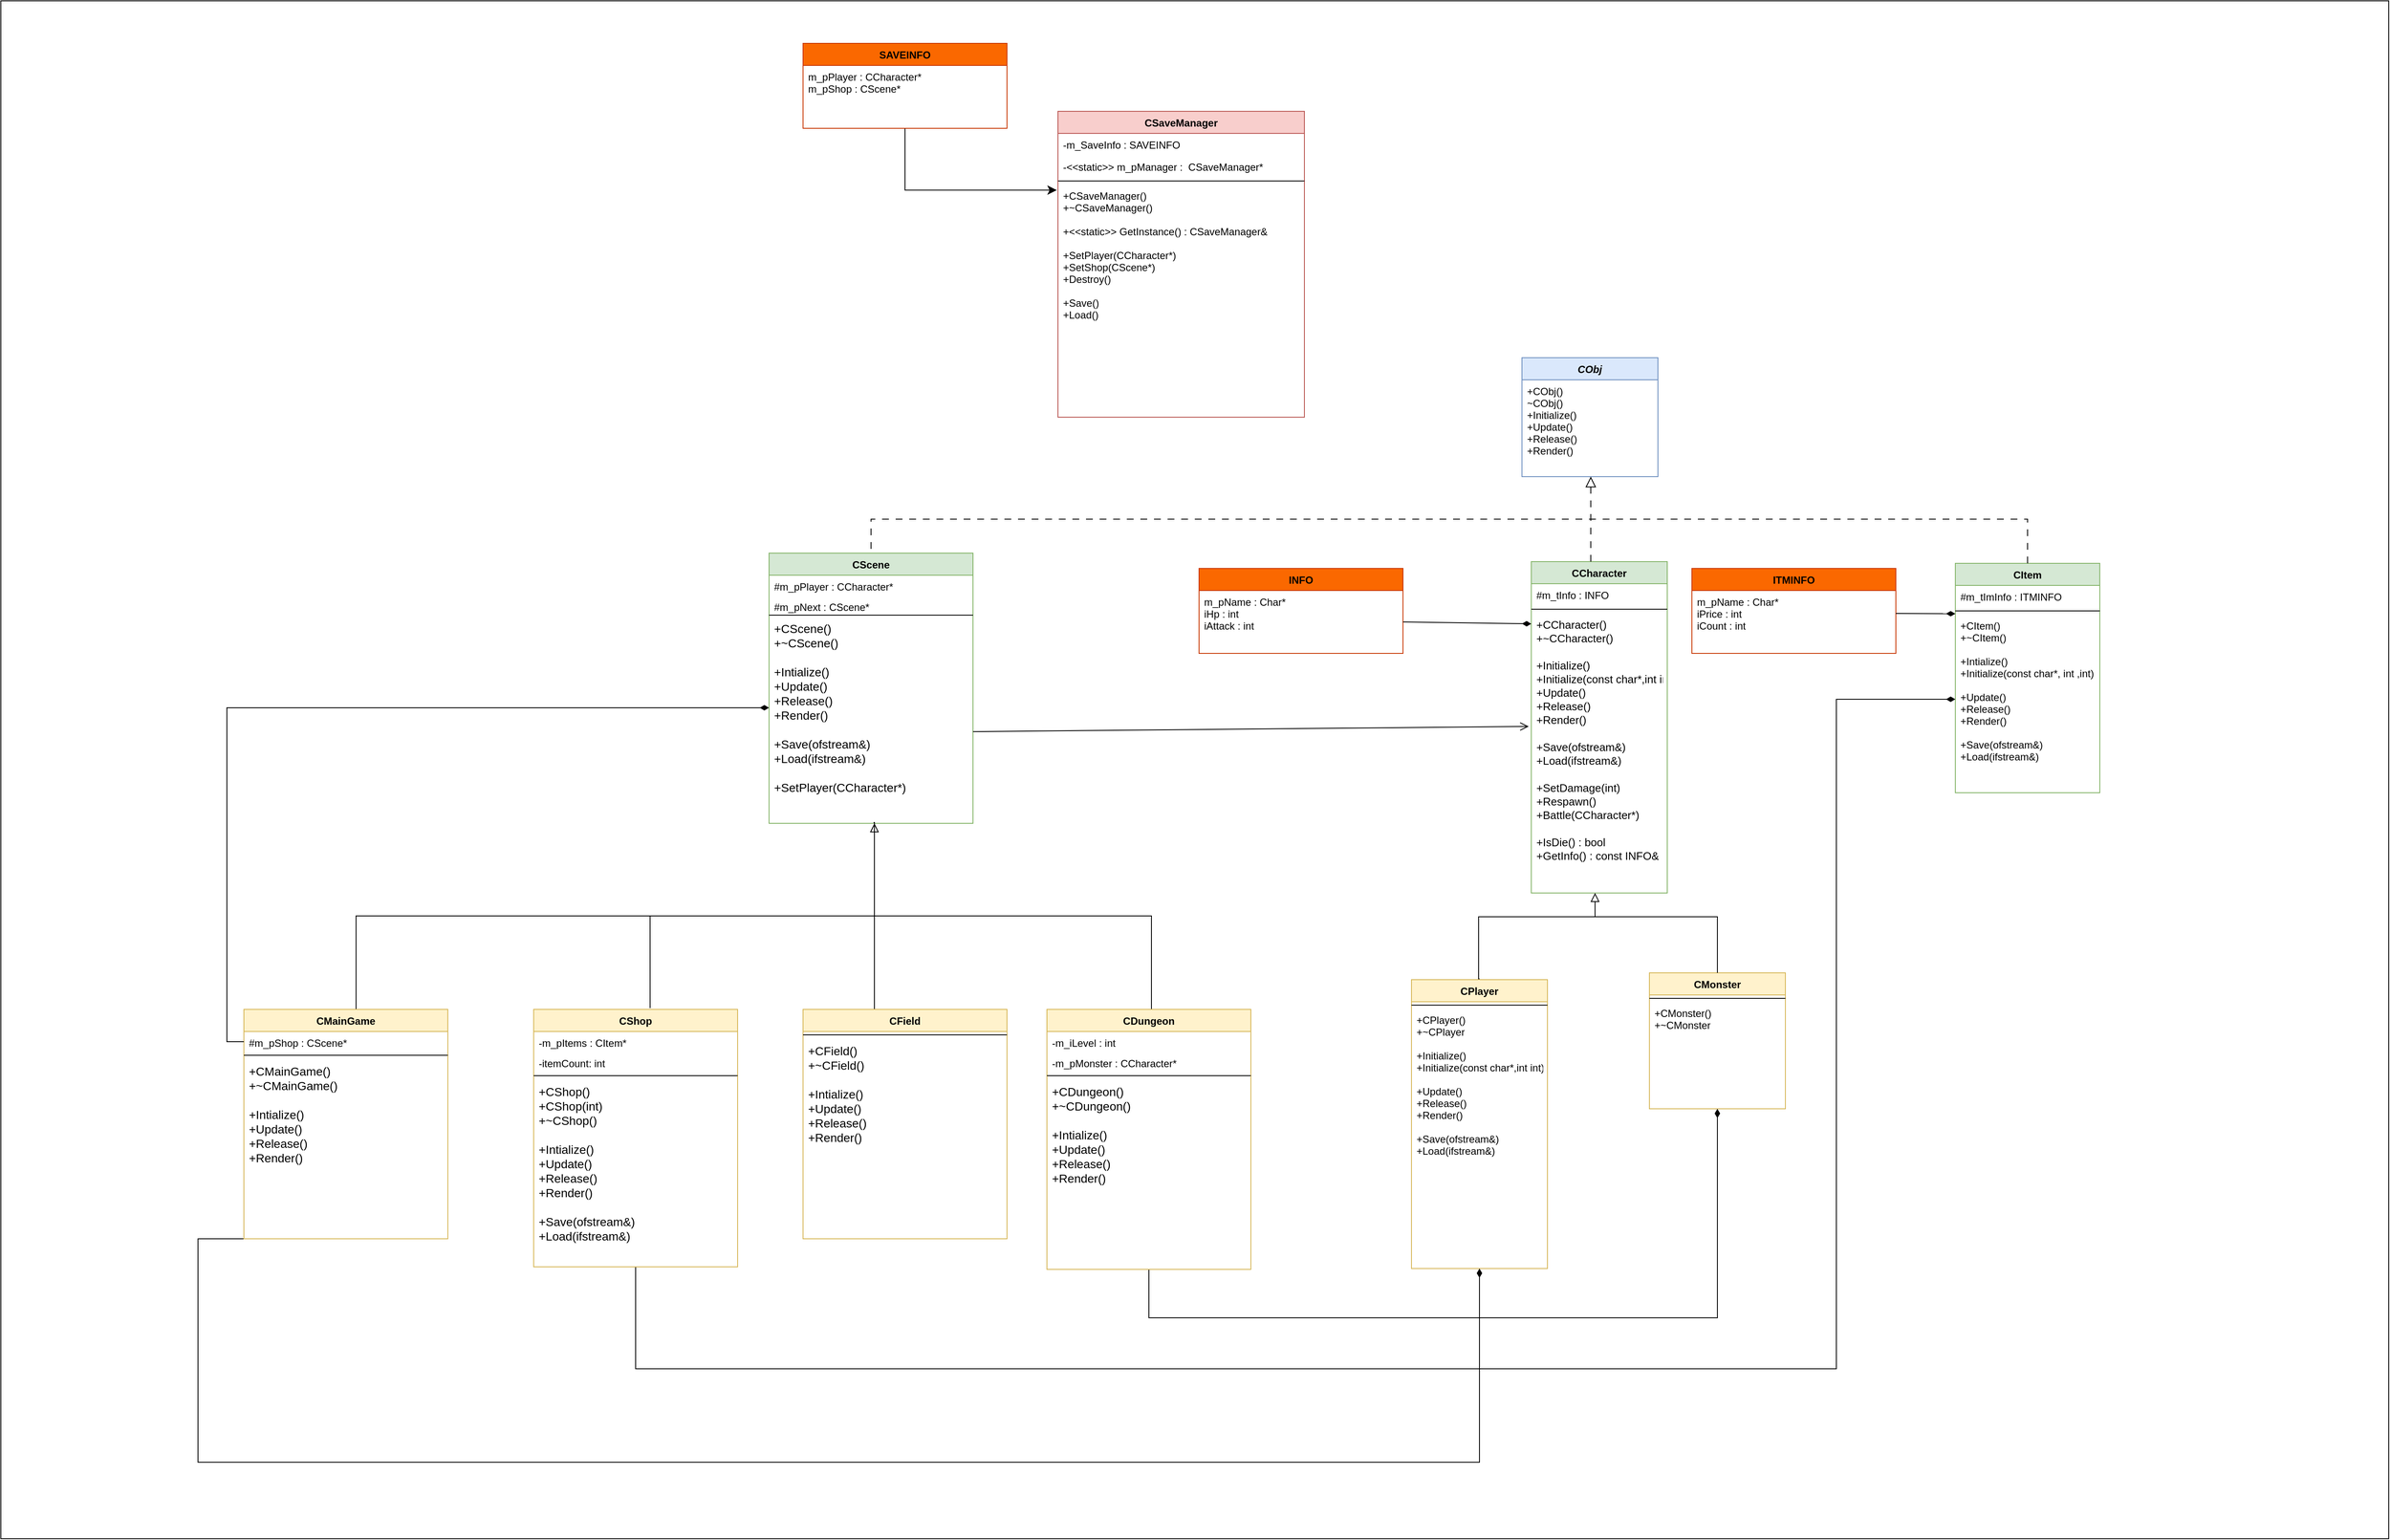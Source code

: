 <mxfile version="26.2.14">
  <diagram id="C5RBs43oDa-KdzZeNtuy" name="Page-1">
    <mxGraphModel dx="5199" dy="3069" grid="1" gridSize="10" guides="1" tooltips="1" connect="1" arrows="1" fold="1" page="1" pageScale="1" pageWidth="827" pageHeight="1169" math="0" shadow="0">
      <root>
        <mxCell id="WIyWlLk6GJQsqaUBKTNV-0" />
        <mxCell id="WIyWlLk6GJQsqaUBKTNV-1" parent="WIyWlLk6GJQsqaUBKTNV-0" />
        <mxCell id="czqmlkp9exCNJw91NQoa-0" value="" style="rounded=0;whiteSpace=wrap;html=1;" vertex="1" parent="WIyWlLk6GJQsqaUBKTNV-1">
          <mxGeometry x="-1550" y="-300" width="2810" height="1810" as="geometry" />
        </mxCell>
        <mxCell id="zkfFHV4jXpPFQw0GAbJ--0" value="CObj" style="swimlane;fontStyle=3;align=center;verticalAlign=top;childLayout=stackLayout;horizontal=1;startSize=26;horizontalStack=0;resizeParent=1;resizeLast=0;collapsible=1;marginBottom=0;rounded=0;shadow=0;strokeWidth=1;fillColor=#dae8fc;strokeColor=#6c8ebf;" parent="WIyWlLk6GJQsqaUBKTNV-1" vertex="1">
          <mxGeometry x="240" y="120" width="160" height="140" as="geometry">
            <mxRectangle x="230" y="140" width="160" height="26" as="alternateBounds" />
          </mxGeometry>
        </mxCell>
        <mxCell id="zkfFHV4jXpPFQw0GAbJ--5" value="+CObj()&#xa;~CObj()&#xa;+Initialize()&#xa;+Update()&#xa;+Release()&#xa;+Render()" style="text;align=left;verticalAlign=top;spacingLeft=4;spacingRight=4;overflow=hidden;rotatable=0;points=[[0,0.5],[1,0.5]];portConstraint=eastwest;" parent="zkfFHV4jXpPFQw0GAbJ--0" vertex="1">
          <mxGeometry y="26" width="160" height="114" as="geometry" />
        </mxCell>
        <mxCell id="zkfFHV4jXpPFQw0GAbJ--6" value="CCharacter" style="swimlane;fontStyle=1;align=center;verticalAlign=top;childLayout=stackLayout;horizontal=1;startSize=26;horizontalStack=0;resizeParent=1;resizeLast=0;collapsible=1;marginBottom=0;rounded=0;shadow=0;strokeWidth=1;fillColor=#d5e8d4;strokeColor=#82b366;" parent="WIyWlLk6GJQsqaUBKTNV-1" vertex="1">
          <mxGeometry x="251" y="360" width="160" height="390" as="geometry">
            <mxRectangle x="130" y="380" width="160" height="26" as="alternateBounds" />
          </mxGeometry>
        </mxCell>
        <mxCell id="zkfFHV4jXpPFQw0GAbJ--7" value="#m_tInfo : INFO" style="text;align=left;verticalAlign=top;spacingLeft=4;spacingRight=4;overflow=hidden;rotatable=0;points=[[0,0.5],[1,0.5]];portConstraint=eastwest;" parent="zkfFHV4jXpPFQw0GAbJ--6" vertex="1">
          <mxGeometry y="26" width="160" height="26" as="geometry" />
        </mxCell>
        <mxCell id="zkfFHV4jXpPFQw0GAbJ--9" value="" style="line;html=1;strokeWidth=1;align=left;verticalAlign=middle;spacingTop=-1;spacingLeft=3;spacingRight=3;rotatable=0;labelPosition=right;points=[];portConstraint=eastwest;" parent="zkfFHV4jXpPFQw0GAbJ--6" vertex="1">
          <mxGeometry y="52" width="160" height="8" as="geometry" />
        </mxCell>
        <mxCell id="XqcfbsRl2Fu64peZ9kOK-14" value="+CCharacter()&#xa;+~CCharacter()&#xa;&#xa;+Initialize()&#xa;+Initialize(const char*,int int)&#xa;+Update()&#xa;+Release()&#xa;+Render()&#xa;&#xa;+Save(ofstream&amp;)&#xa;+Load(ifstream&amp;)&#xa;&#xa;+SetDamage(int)&#xa;+Respawn()&#xa;+Battle(CCharacter*)&#xa;&#xa;+IsDie() : bool&#xa;+GetInfo() : const INFO&amp;&#xa;&#xa;&#xa;&#xa;" style="text;align=left;verticalAlign=top;spacingLeft=4;spacingRight=4;overflow=hidden;rotatable=0;points=[[0,0.5],[1,0.5]];portConstraint=eastwest;fontSize=13;" parent="zkfFHV4jXpPFQw0GAbJ--6" vertex="1">
          <mxGeometry y="60" width="160" height="330" as="geometry" />
        </mxCell>
        <mxCell id="zkfFHV4jXpPFQw0GAbJ--12" value="" style="endArrow=block;endSize=10;endFill=0;shadow=0;strokeWidth=1;rounded=0;curved=0;edgeStyle=elbowEdgeStyle;elbow=vertical;dashed=1;dashPattern=8 8;" parent="WIyWlLk6GJQsqaUBKTNV-1" edge="1">
          <mxGeometry width="160" relative="1" as="geometry">
            <mxPoint x="321" y="360" as="sourcePoint" />
            <mxPoint x="321" y="260" as="targetPoint" />
            <Array as="points">
              <mxPoint x="321" y="290" />
            </Array>
          </mxGeometry>
        </mxCell>
        <mxCell id="zkfFHV4jXpPFQw0GAbJ--13" value="CItem" style="swimlane;fontStyle=1;align=center;verticalAlign=top;childLayout=stackLayout;horizontal=1;startSize=26;horizontalStack=0;resizeParent=1;resizeLast=0;collapsible=1;marginBottom=0;rounded=0;shadow=0;strokeWidth=1;fillColor=#d5e8d4;strokeColor=#82b366;" parent="WIyWlLk6GJQsqaUBKTNV-1" vertex="1">
          <mxGeometry x="750" y="362" width="170" height="270" as="geometry">
            <mxRectangle x="340" y="380" width="170" height="26" as="alternateBounds" />
          </mxGeometry>
        </mxCell>
        <mxCell id="zkfFHV4jXpPFQw0GAbJ--14" value="#m_tImInfo : ITMINFO" style="text;align=left;verticalAlign=top;spacingLeft=4;spacingRight=4;overflow=hidden;rotatable=0;points=[[0,0.5],[1,0.5]];portConstraint=eastwest;" parent="zkfFHV4jXpPFQw0GAbJ--13" vertex="1">
          <mxGeometry y="26" width="170" height="26" as="geometry" />
        </mxCell>
        <mxCell id="zkfFHV4jXpPFQw0GAbJ--15" value="" style="line;html=1;strokeWidth=1;align=left;verticalAlign=middle;spacingTop=-1;spacingLeft=3;spacingRight=3;rotatable=0;labelPosition=right;points=[];portConstraint=eastwest;" parent="zkfFHV4jXpPFQw0GAbJ--13" vertex="1">
          <mxGeometry y="52" width="170" height="8" as="geometry" />
        </mxCell>
        <mxCell id="XqcfbsRl2Fu64peZ9kOK-16" value="+CItem()&#xa;+~CItem()&#xa;&#xa;+Intialize()&#xa;+Initialize(const char*, int ,int)&#xa;&#xa;+Update()&#xa;+Release()&#xa;+Render()&#xa;&#xa;+Save(ofstream&amp;)&#xa;+Load(ifstream&amp;)&#xa;&#xa;" style="text;align=left;verticalAlign=top;spacingLeft=4;spacingRight=4;overflow=hidden;rotatable=0;points=[[0,0.5],[1,0.5]];portConstraint=eastwest;" parent="zkfFHV4jXpPFQw0GAbJ--13" vertex="1">
          <mxGeometry y="60" width="170" height="200" as="geometry" />
        </mxCell>
        <mxCell id="zkfFHV4jXpPFQw0GAbJ--16" value="" style="endArrow=none;endSize=10;endFill=0;shadow=0;strokeWidth=1;rounded=0;curved=0;edgeStyle=elbowEdgeStyle;elbow=vertical;entryX=0.5;entryY=0;entryDx=0;entryDy=0;startFill=0;dashed=1;dashPattern=8 8;" parent="WIyWlLk6GJQsqaUBKTNV-1" source="zkfFHV4jXpPFQw0GAbJ--13" target="XqcfbsRl2Fu64peZ9kOK-1" edge="1">
          <mxGeometry width="160" relative="1" as="geometry">
            <mxPoint x="210" y="373" as="sourcePoint" />
            <mxPoint x="50" y="250" as="targetPoint" />
            <Array as="points">
              <mxPoint x="50" y="310" />
              <mxPoint x="300" y="310" />
            </Array>
          </mxGeometry>
        </mxCell>
        <mxCell id="XqcfbsRl2Fu64peZ9kOK-1" value="CScene" style="swimlane;fontStyle=1;align=center;verticalAlign=top;childLayout=stackLayout;horizontal=1;startSize=26;horizontalStack=0;resizeParent=1;resizeLast=0;collapsible=1;marginBottom=0;rounded=0;shadow=0;strokeWidth=1;fillColor=#d5e8d4;strokeColor=#82b366;" parent="WIyWlLk6GJQsqaUBKTNV-1" vertex="1">
          <mxGeometry x="-646" y="350" width="240" height="318" as="geometry">
            <mxRectangle x="340" y="380" width="170" height="26" as="alternateBounds" />
          </mxGeometry>
        </mxCell>
        <mxCell id="XqcfbsRl2Fu64peZ9kOK-2" value="#m_pPlayer : CCharacter*" style="text;align=left;verticalAlign=top;spacingLeft=4;spacingRight=4;overflow=hidden;rotatable=0;points=[[0,0.5],[1,0.5]];portConstraint=eastwest;" parent="XqcfbsRl2Fu64peZ9kOK-1" vertex="1">
          <mxGeometry y="26" width="240" height="24" as="geometry" />
        </mxCell>
        <mxCell id="XqcfbsRl2Fu64peZ9kOK-65" value="#m_pNext : CScene*&#xa;" style="text;align=left;verticalAlign=top;spacingLeft=4;spacingRight=4;overflow=hidden;rotatable=0;points=[[0,0.5],[1,0.5]];portConstraint=eastwest;" parent="XqcfbsRl2Fu64peZ9kOK-1" vertex="1">
          <mxGeometry y="50" width="240" height="24" as="geometry" />
        </mxCell>
        <mxCell id="XqcfbsRl2Fu64peZ9kOK-66" value="" style="endArrow=none;html=1;rounded=0;fontSize=12;startSize=8;endSize=8;curved=1;" parent="XqcfbsRl2Fu64peZ9kOK-1" edge="1">
          <mxGeometry width="50" height="50" relative="1" as="geometry">
            <mxPoint y="73" as="sourcePoint" />
            <mxPoint x="240" y="73" as="targetPoint" />
          </mxGeometry>
        </mxCell>
        <mxCell id="XqcfbsRl2Fu64peZ9kOK-17" value="+CScene()&#xa;+~CScene()&#xa;&#xa;+Intialize()&#xa;+Update()&#xa;+Release()&#xa;+Render()&#xa;&#xa;+Save(ofstream&amp;)&#xa;+Load(ifstream&amp;)&#xa;&#xa;+SetPlayer(CCharacter*)&#xa;&#xa;" style="text;align=left;verticalAlign=top;spacingLeft=4;spacingRight=4;overflow=hidden;rotatable=0;points=[[0,0.5],[1,0.5]];portConstraint=eastwest;fontSize=14;" parent="XqcfbsRl2Fu64peZ9kOK-1" vertex="1">
          <mxGeometry y="74" width="240" height="216" as="geometry" />
        </mxCell>
        <mxCell id="XqcfbsRl2Fu64peZ9kOK-27" style="edgeStyle=none;curved=1;rounded=0;orthogonalLoop=1;jettySize=auto;html=1;exitX=1;exitY=0.63;exitDx=0;exitDy=0;entryX=-0.019;entryY=0.406;entryDx=0;entryDy=0;fontSize=12;startSize=8;endSize=8;endArrow=open;endFill=0;exitPerimeter=0;entryPerimeter=0;" parent="WIyWlLk6GJQsqaUBKTNV-1" source="XqcfbsRl2Fu64peZ9kOK-17" target="XqcfbsRl2Fu64peZ9kOK-14" edge="1">
          <mxGeometry relative="1" as="geometry">
            <mxPoint x="-110.96" y="554.72" as="sourcePoint" />
            <mxPoint x="250.04" y="545.04" as="targetPoint" />
          </mxGeometry>
        </mxCell>
        <mxCell id="XqcfbsRl2Fu64peZ9kOK-32" value="INFO" style="swimlane;fontStyle=1;align=center;verticalAlign=top;childLayout=stackLayout;horizontal=1;startSize=26;horizontalStack=0;resizeParent=1;resizeLast=0;collapsible=1;marginBottom=0;rounded=0;shadow=0;strokeWidth=1;fillColor=#fa6800;strokeColor=#C73500;fontColor=#000000;" parent="WIyWlLk6GJQsqaUBKTNV-1" vertex="1">
          <mxGeometry x="-140" y="368" width="240" height="100" as="geometry">
            <mxRectangle x="340" y="380" width="170" height="26" as="alternateBounds" />
          </mxGeometry>
        </mxCell>
        <mxCell id="XqcfbsRl2Fu64peZ9kOK-33" value="m_pName : Char*&#xa;iHp : int&#xa;iAttack : int" style="text;align=left;verticalAlign=top;spacingLeft=4;spacingRight=4;overflow=hidden;rotatable=0;points=[[0,0.5],[1,0.5]];portConstraint=eastwest;" parent="XqcfbsRl2Fu64peZ9kOK-32" vertex="1">
          <mxGeometry y="26" width="240" height="74" as="geometry" />
        </mxCell>
        <mxCell id="XqcfbsRl2Fu64peZ9kOK-36" value="ITMINFO" style="swimlane;fontStyle=1;align=center;verticalAlign=top;childLayout=stackLayout;horizontal=1;startSize=26;horizontalStack=0;resizeParent=1;resizeLast=0;collapsible=1;marginBottom=0;rounded=0;shadow=0;strokeWidth=1;fillColor=#fa6800;strokeColor=#C73500;fontColor=#000000;" parent="WIyWlLk6GJQsqaUBKTNV-1" vertex="1">
          <mxGeometry x="440" y="368" width="240" height="100" as="geometry">
            <mxRectangle x="340" y="380" width="170" height="26" as="alternateBounds" />
          </mxGeometry>
        </mxCell>
        <mxCell id="XqcfbsRl2Fu64peZ9kOK-37" value="m_pName : Char*&#xa;iPrice : int&#xa;iCount : int" style="text;align=left;verticalAlign=top;spacingLeft=4;spacingRight=4;overflow=hidden;rotatable=0;points=[[0,0.5],[1,0.5]];portConstraint=eastwest;" parent="XqcfbsRl2Fu64peZ9kOK-36" vertex="1">
          <mxGeometry y="26" width="240" height="54" as="geometry" />
        </mxCell>
        <mxCell id="XqcfbsRl2Fu64peZ9kOK-44" style="edgeStyle=none;curved=1;rounded=0;orthogonalLoop=1;jettySize=auto;html=1;exitX=1;exitY=0.5;exitDx=0;exitDy=0;entryX=0;entryY=0.917;entryDx=0;entryDy=0;entryPerimeter=0;fontSize=12;startSize=8;endSize=8;endArrow=diamondThin;endFill=1;" parent="WIyWlLk6GJQsqaUBKTNV-1" source="XqcfbsRl2Fu64peZ9kOK-37" target="zkfFHV4jXpPFQw0GAbJ--15" edge="1">
          <mxGeometry relative="1" as="geometry" />
        </mxCell>
        <mxCell id="XqcfbsRl2Fu64peZ9kOK-45" style="edgeStyle=none;curved=1;rounded=0;orthogonalLoop=1;jettySize=auto;html=1;exitX=1;exitY=0.5;exitDx=0;exitDy=0;entryX=0;entryY=0.04;entryDx=0;entryDy=0;entryPerimeter=0;fontSize=12;startSize=8;endSize=8;endArrow=diamondThin;endFill=1;" parent="WIyWlLk6GJQsqaUBKTNV-1" source="XqcfbsRl2Fu64peZ9kOK-33" target="XqcfbsRl2Fu64peZ9kOK-14" edge="1">
          <mxGeometry relative="1" as="geometry" />
        </mxCell>
        <mxCell id="XqcfbsRl2Fu64peZ9kOK-46" value="CPlayer" style="swimlane;fontStyle=1;align=center;verticalAlign=top;childLayout=stackLayout;horizontal=1;startSize=26;horizontalStack=0;resizeParent=1;resizeLast=0;collapsible=1;marginBottom=0;rounded=0;shadow=0;strokeWidth=1;fillColor=#fff2cc;strokeColor=#d6b656;" parent="WIyWlLk6GJQsqaUBKTNV-1" vertex="1">
          <mxGeometry x="110" y="852" width="160" height="340" as="geometry">
            <mxRectangle x="130" y="380" width="160" height="26" as="alternateBounds" />
          </mxGeometry>
        </mxCell>
        <mxCell id="XqcfbsRl2Fu64peZ9kOK-48" value="" style="line;html=1;strokeWidth=1;align=left;verticalAlign=middle;spacingTop=-1;spacingLeft=3;spacingRight=3;rotatable=0;labelPosition=right;points=[];portConstraint=eastwest;" parent="XqcfbsRl2Fu64peZ9kOK-46" vertex="1">
          <mxGeometry y="26" width="160" height="8" as="geometry" />
        </mxCell>
        <mxCell id="XqcfbsRl2Fu64peZ9kOK-49" value="+CPlayer()&#xa;+~CPlayer&#xa;&#xa;+Initialize()&#xa;+Initialize(const char*,int int)&#xa;&#xa;+Update()&#xa;+Release()&#xa;+Render()&#xa;&#xa;+Save(ofstream&amp;)&#xa;+Load(ifstream&amp;)&#xa;&#xa;&#xa;&#xa;&#xa;" style="text;align=left;verticalAlign=top;spacingLeft=4;spacingRight=4;overflow=hidden;rotatable=0;points=[[0,0.5],[1,0.5]];portConstraint=eastwest;" parent="XqcfbsRl2Fu64peZ9kOK-46" vertex="1">
          <mxGeometry y="34" width="160" height="280" as="geometry" />
        </mxCell>
        <mxCell id="XqcfbsRl2Fu64peZ9kOK-51" style="edgeStyle=orthogonalEdgeStyle;rounded=0;orthogonalLoop=1;jettySize=auto;html=1;exitX=0.5;exitY=0;exitDx=0;exitDy=0;entryX=0.475;entryY=1.007;entryDx=0;entryDy=0;entryPerimeter=0;fontSize=12;startSize=8;endSize=8;endArrow=block;endFill=0;" parent="WIyWlLk6GJQsqaUBKTNV-1" edge="1">
          <mxGeometry relative="1" as="geometry">
            <mxPoint x="190" y="851" as="sourcePoint" />
            <mxPoint x="326" y="749.96" as="targetPoint" />
            <Array as="points">
              <mxPoint x="189" y="851" />
              <mxPoint x="189" y="778" />
              <mxPoint x="326" y="778" />
            </Array>
          </mxGeometry>
        </mxCell>
        <mxCell id="XqcfbsRl2Fu64peZ9kOK-52" value="CMonster" style="swimlane;fontStyle=1;align=center;verticalAlign=top;childLayout=stackLayout;horizontal=1;startSize=26;horizontalStack=0;resizeParent=1;resizeLast=0;collapsible=1;marginBottom=0;rounded=0;shadow=0;strokeWidth=1;fillColor=#fff2cc;strokeColor=#d6b656;" parent="WIyWlLk6GJQsqaUBKTNV-1" vertex="1">
          <mxGeometry x="390" y="844" width="160" height="160" as="geometry">
            <mxRectangle x="130" y="380" width="160" height="26" as="alternateBounds" />
          </mxGeometry>
        </mxCell>
        <mxCell id="XqcfbsRl2Fu64peZ9kOK-53" value="" style="line;html=1;strokeWidth=1;align=left;verticalAlign=middle;spacingTop=-1;spacingLeft=3;spacingRight=3;rotatable=0;labelPosition=right;points=[];portConstraint=eastwest;" parent="XqcfbsRl2Fu64peZ9kOK-52" vertex="1">
          <mxGeometry y="26" width="160" height="8" as="geometry" />
        </mxCell>
        <mxCell id="XqcfbsRl2Fu64peZ9kOK-54" value="+CMonster()&#xa;+~CMonster&#xa;&#xa;&#xa;&#xa;&#xa;" style="text;align=left;verticalAlign=top;spacingLeft=4;spacingRight=4;overflow=hidden;rotatable=0;points=[[0,0.5],[1,0.5]];portConstraint=eastwest;" parent="XqcfbsRl2Fu64peZ9kOK-52" vertex="1">
          <mxGeometry y="34" width="160" height="36" as="geometry" />
        </mxCell>
        <mxCell id="XqcfbsRl2Fu64peZ9kOK-57" style="edgeStyle=orthogonalEdgeStyle;rounded=0;orthogonalLoop=1;jettySize=auto;html=1;exitX=0.5;exitY=0;exitDx=0;exitDy=0;fontSize=12;startSize=8;endSize=8;endArrow=none;startFill=0;" parent="WIyWlLk6GJQsqaUBKTNV-1" edge="1">
          <mxGeometry relative="1" as="geometry">
            <mxPoint x="470" y="844" as="sourcePoint" />
            <mxPoint x="310" y="778" as="targetPoint" />
            <Array as="points">
              <mxPoint x="470" y="778" />
            </Array>
          </mxGeometry>
        </mxCell>
        <mxCell id="XqcfbsRl2Fu64peZ9kOK-67" style="edgeStyle=orthogonalEdgeStyle;rounded=0;orthogonalLoop=1;jettySize=auto;html=1;exitX=0.5;exitY=0;exitDx=0;exitDy=0;entryX=0.5;entryY=1;entryDx=0;entryDy=0;fontSize=12;startSize=8;endSize=8;endArrow=block;endFill=0;" parent="WIyWlLk6GJQsqaUBKTNV-1" edge="1">
          <mxGeometry relative="1" as="geometry">
            <mxPoint x="-1140" y="887" as="sourcePoint" />
            <mxPoint x="-522" y="668" as="targetPoint" />
            <Array as="points">
              <mxPoint x="-1132" y="887" />
              <mxPoint x="-1132" y="777" />
              <mxPoint x="-522" y="777" />
            </Array>
          </mxGeometry>
        </mxCell>
        <mxCell id="XqcfbsRl2Fu64peZ9kOK-99" style="edgeStyle=orthogonalEdgeStyle;rounded=0;orthogonalLoop=1;jettySize=auto;html=1;exitX=0.5;exitY=1;exitDx=0;exitDy=0;entryX=0.5;entryY=1;entryDx=0;entryDy=0;fontSize=12;startSize=8;endSize=8;endArrow=diamondThin;endFill=1;" parent="WIyWlLk6GJQsqaUBKTNV-1" source="XqcfbsRl2Fu64peZ9kOK-61" target="XqcfbsRl2Fu64peZ9kOK-46" edge="1">
          <mxGeometry relative="1" as="geometry">
            <Array as="points">
              <mxPoint x="-1318" y="1420" />
              <mxPoint x="190" y="1420" />
            </Array>
          </mxGeometry>
        </mxCell>
        <mxCell id="XqcfbsRl2Fu64peZ9kOK-61" value="CMainGame" style="swimlane;fontStyle=1;align=center;verticalAlign=top;childLayout=stackLayout;horizontal=1;startSize=26;horizontalStack=0;resizeParent=1;resizeLast=0;collapsible=1;marginBottom=0;rounded=0;shadow=0;strokeWidth=1;fillColor=#fff2cc;strokeColor=#d6b656;" parent="WIyWlLk6GJQsqaUBKTNV-1" vertex="1">
          <mxGeometry x="-1264" y="887" width="240" height="270" as="geometry">
            <mxRectangle x="340" y="380" width="170" height="26" as="alternateBounds" />
          </mxGeometry>
        </mxCell>
        <mxCell id="XqcfbsRl2Fu64peZ9kOK-62" value="#m_pShop : CScene*" style="text;align=left;verticalAlign=top;spacingLeft=4;spacingRight=4;overflow=hidden;rotatable=0;points=[[0,0.5],[1,0.5]];portConstraint=eastwest;" parent="XqcfbsRl2Fu64peZ9kOK-61" vertex="1">
          <mxGeometry y="26" width="240" height="24" as="geometry" />
        </mxCell>
        <mxCell id="XqcfbsRl2Fu64peZ9kOK-63" value="" style="line;html=1;strokeWidth=1;align=left;verticalAlign=middle;spacingTop=-1;spacingLeft=3;spacingRight=3;rotatable=0;labelPosition=right;points=[];portConstraint=eastwest;" parent="XqcfbsRl2Fu64peZ9kOK-61" vertex="1">
          <mxGeometry y="50" width="240" height="8" as="geometry" />
        </mxCell>
        <mxCell id="XqcfbsRl2Fu64peZ9kOK-64" value="+CMainGame()&#xa;+~CMainGame()&#xa;&#xa;+Intialize()&#xa;+Update()&#xa;+Release()&#xa;+Render()&#xa;&#xa;&#xa;" style="text;align=left;verticalAlign=top;spacingLeft=4;spacingRight=4;overflow=hidden;rotatable=0;points=[[0,0.5],[1,0.5]];portConstraint=eastwest;fontSize=14;" parent="XqcfbsRl2Fu64peZ9kOK-61" vertex="1">
          <mxGeometry y="58" width="240" height="200" as="geometry" />
        </mxCell>
        <mxCell id="XqcfbsRl2Fu64peZ9kOK-69" style="edgeStyle=orthogonalEdgeStyle;rounded=0;orthogonalLoop=1;jettySize=auto;html=1;exitX=0;exitY=0.5;exitDx=0;exitDy=0;entryX=0;entryY=0.5;entryDx=0;entryDy=0;fontSize=12;startSize=8;endSize=8;endArrow=diamondThin;endFill=1;" parent="WIyWlLk6GJQsqaUBKTNV-1" source="XqcfbsRl2Fu64peZ9kOK-62" target="XqcfbsRl2Fu64peZ9kOK-17" edge="1">
          <mxGeometry relative="1" as="geometry" />
        </mxCell>
        <mxCell id="XqcfbsRl2Fu64peZ9kOK-88" style="edgeStyle=orthogonalEdgeStyle;rounded=0;orthogonalLoop=1;jettySize=auto;html=1;exitX=0.571;exitY=-0.005;exitDx=0;exitDy=0;fontSize=12;startSize=8;endSize=8;endArrow=none;startFill=0;exitPerimeter=0;" parent="WIyWlLk6GJQsqaUBKTNV-1" source="XqcfbsRl2Fu64peZ9kOK-76" edge="1">
          <mxGeometry relative="1" as="geometry">
            <mxPoint x="-523" y="667" as="targetPoint" />
            <mxPoint x="-863" y="884" as="sourcePoint" />
            <Array as="points">
              <mxPoint x="-786" y="777" />
              <mxPoint x="-522" y="777" />
              <mxPoint x="-522" y="667" />
            </Array>
          </mxGeometry>
        </mxCell>
        <mxCell id="XqcfbsRl2Fu64peZ9kOK-95" style="edgeStyle=orthogonalEdgeStyle;rounded=0;orthogonalLoop=1;jettySize=auto;html=1;exitX=0.5;exitY=1;exitDx=0;exitDy=0;fontSize=12;startSize=8;endSize=8;entryX=0;entryY=0.5;entryDx=0;entryDy=0;endArrow=diamondThin;endFill=1;" parent="WIyWlLk6GJQsqaUBKTNV-1" source="XqcfbsRl2Fu64peZ9kOK-76" target="XqcfbsRl2Fu64peZ9kOK-16" edge="1">
          <mxGeometry relative="1" as="geometry">
            <mxPoint x="431.29" y="1180.0" as="targetPoint" />
            <Array as="points">
              <mxPoint x="-803" y="1310" />
              <mxPoint x="610" y="1310" />
              <mxPoint x="610" y="522" />
            </Array>
          </mxGeometry>
        </mxCell>
        <mxCell id="XqcfbsRl2Fu64peZ9kOK-76" value="CShop" style="swimlane;fontStyle=1;align=center;verticalAlign=top;childLayout=stackLayout;horizontal=1;startSize=26;horizontalStack=0;resizeParent=1;resizeLast=0;collapsible=1;marginBottom=0;rounded=0;shadow=0;strokeWidth=1;fillColor=#fff2cc;strokeColor=#d6b656;" parent="WIyWlLk6GJQsqaUBKTNV-1" vertex="1">
          <mxGeometry x="-923" y="887" width="240" height="303" as="geometry">
            <mxRectangle x="340" y="380" width="170" height="26" as="alternateBounds" />
          </mxGeometry>
        </mxCell>
        <mxCell id="XqcfbsRl2Fu64peZ9kOK-77" value="-m_pItems : CItem*" style="text;align=left;verticalAlign=top;spacingLeft=4;spacingRight=4;overflow=hidden;rotatable=0;points=[[0,0.5],[1,0.5]];portConstraint=eastwest;" parent="XqcfbsRl2Fu64peZ9kOK-76" vertex="1">
          <mxGeometry y="26" width="240" height="24" as="geometry" />
        </mxCell>
        <mxCell id="XqcfbsRl2Fu64peZ9kOK-93" value="-itemCount: int" style="text;align=left;verticalAlign=top;spacingLeft=4;spacingRight=4;overflow=hidden;rotatable=0;points=[[0,0.5],[1,0.5]];portConstraint=eastwest;" parent="XqcfbsRl2Fu64peZ9kOK-76" vertex="1">
          <mxGeometry y="50" width="240" height="24" as="geometry" />
        </mxCell>
        <mxCell id="XqcfbsRl2Fu64peZ9kOK-78" value="" style="line;html=1;strokeWidth=1;align=left;verticalAlign=middle;spacingTop=-1;spacingLeft=3;spacingRight=3;rotatable=0;labelPosition=right;points=[];portConstraint=eastwest;" parent="XqcfbsRl2Fu64peZ9kOK-76" vertex="1">
          <mxGeometry y="74" width="240" height="8" as="geometry" />
        </mxCell>
        <mxCell id="XqcfbsRl2Fu64peZ9kOK-79" value="+CShop()&#xa;+CShop(int)&#xa;+~CShop()&#xa;&#xa;+Intialize()&#xa;+Update()&#xa;+Release()&#xa;+Render()&#xa;&#xa;+Save(ofstream&amp;)&#xa;+Load(ifstream&amp;)&#xa;&#xa;&#xa;" style="text;align=left;verticalAlign=top;spacingLeft=4;spacingRight=4;overflow=hidden;rotatable=0;points=[[0,0.5],[1,0.5]];portConstraint=eastwest;fontSize=14;" parent="XqcfbsRl2Fu64peZ9kOK-76" vertex="1">
          <mxGeometry y="82" width="240" height="200" as="geometry" />
        </mxCell>
        <mxCell id="XqcfbsRl2Fu64peZ9kOK-101" style="edgeStyle=none;curved=1;rounded=0;orthogonalLoop=1;jettySize=auto;html=1;exitX=0.35;exitY=0.009;exitDx=0;exitDy=0;fontSize=12;startSize=8;endSize=8;exitPerimeter=0;endArrow=none;startFill=0;" parent="WIyWlLk6GJQsqaUBKTNV-1" source="XqcfbsRl2Fu64peZ9kOK-80" edge="1">
          <mxGeometry relative="1" as="geometry">
            <mxPoint x="-522" y="777" as="targetPoint" />
            <mxPoint x="-521.12" y="881.84" as="sourcePoint" />
          </mxGeometry>
        </mxCell>
        <mxCell id="XqcfbsRl2Fu64peZ9kOK-80" value="CField" style="swimlane;fontStyle=1;align=center;verticalAlign=top;childLayout=stackLayout;horizontal=1;startSize=26;horizontalStack=0;resizeParent=1;resizeLast=0;collapsible=1;marginBottom=0;rounded=0;shadow=0;strokeWidth=1;fillColor=#fff2cc;strokeColor=#d6b656;" parent="WIyWlLk6GJQsqaUBKTNV-1" vertex="1">
          <mxGeometry x="-606" y="887" width="240" height="270" as="geometry">
            <mxRectangle x="340" y="380" width="170" height="26" as="alternateBounds" />
          </mxGeometry>
        </mxCell>
        <mxCell id="XqcfbsRl2Fu64peZ9kOK-82" value="" style="line;html=1;strokeWidth=1;align=left;verticalAlign=middle;spacingTop=-1;spacingLeft=3;spacingRight=3;rotatable=0;labelPosition=right;points=[];portConstraint=eastwest;" parent="XqcfbsRl2Fu64peZ9kOK-80" vertex="1">
          <mxGeometry y="26" width="240" height="8" as="geometry" />
        </mxCell>
        <mxCell id="XqcfbsRl2Fu64peZ9kOK-83" value="+CField()&#xa;+~CField()&#xa;&#xa;+Intialize()&#xa;+Update()&#xa;+Release()&#xa;+Render()&#xa;&#xa;&#xa;" style="text;align=left;verticalAlign=top;spacingLeft=4;spacingRight=4;overflow=hidden;rotatable=0;points=[[0,0.5],[1,0.5]];portConstraint=eastwest;fontSize=14;" parent="XqcfbsRl2Fu64peZ9kOK-80" vertex="1">
          <mxGeometry y="34" width="240" height="200" as="geometry" />
        </mxCell>
        <mxCell id="XqcfbsRl2Fu64peZ9kOK-90" style="edgeStyle=orthogonalEdgeStyle;rounded=0;orthogonalLoop=1;jettySize=auto;html=1;exitX=0.5;exitY=0;exitDx=0;exitDy=0;fontSize=12;startSize=8;endSize=8;endArrow=none;startFill=0;" parent="WIyWlLk6GJQsqaUBKTNV-1" source="XqcfbsRl2Fu64peZ9kOK-84" edge="1">
          <mxGeometry relative="1" as="geometry">
            <mxPoint x="-526" y="777" as="targetPoint" />
            <mxPoint x="-262" y="884" as="sourcePoint" />
            <Array as="points">
              <mxPoint x="-196" y="887" />
              <mxPoint x="-196" y="777" />
            </Array>
          </mxGeometry>
        </mxCell>
        <mxCell id="XqcfbsRl2Fu64peZ9kOK-100" style="edgeStyle=orthogonalEdgeStyle;rounded=0;orthogonalLoop=1;jettySize=auto;html=1;exitX=0.5;exitY=1;exitDx=0;exitDy=0;entryX=0.5;entryY=1;entryDx=0;entryDy=0;fontSize=12;startSize=8;endSize=8;endArrow=diamondThin;endFill=1;" parent="WIyWlLk6GJQsqaUBKTNV-1" source="XqcfbsRl2Fu64peZ9kOK-84" target="XqcfbsRl2Fu64peZ9kOK-52" edge="1">
          <mxGeometry relative="1" as="geometry">
            <Array as="points">
              <mxPoint x="-199" y="1250" />
              <mxPoint x="470" y="1250" />
            </Array>
          </mxGeometry>
        </mxCell>
        <mxCell id="XqcfbsRl2Fu64peZ9kOK-84" value="CDungeon" style="swimlane;fontStyle=1;align=center;verticalAlign=top;childLayout=stackLayout;horizontal=1;startSize=26;horizontalStack=0;resizeParent=1;resizeLast=0;collapsible=1;marginBottom=0;rounded=0;shadow=0;strokeWidth=1;fillColor=#fff2cc;strokeColor=#d6b656;" parent="WIyWlLk6GJQsqaUBKTNV-1" vertex="1">
          <mxGeometry x="-319" y="887" width="240" height="306" as="geometry">
            <mxRectangle x="340" y="380" width="170" height="26" as="alternateBounds" />
          </mxGeometry>
        </mxCell>
        <mxCell id="XqcfbsRl2Fu64peZ9kOK-85" value="-m_iLevel : int&#xa;" style="text;align=left;verticalAlign=top;spacingLeft=4;spacingRight=4;overflow=hidden;rotatable=0;points=[[0,0.5],[1,0.5]];portConstraint=eastwest;" parent="XqcfbsRl2Fu64peZ9kOK-84" vertex="1">
          <mxGeometry y="26" width="240" height="24" as="geometry" />
        </mxCell>
        <mxCell id="XqcfbsRl2Fu64peZ9kOK-96" value="-m_pMonster : CCharacter*&#xa;" style="text;align=left;verticalAlign=top;spacingLeft=4;spacingRight=4;overflow=hidden;rotatable=0;points=[[0,0.5],[1,0.5]];portConstraint=eastwest;" parent="XqcfbsRl2Fu64peZ9kOK-84" vertex="1">
          <mxGeometry y="50" width="240" height="24" as="geometry" />
        </mxCell>
        <mxCell id="XqcfbsRl2Fu64peZ9kOK-86" value="" style="line;html=1;strokeWidth=1;align=left;verticalAlign=middle;spacingTop=-1;spacingLeft=3;spacingRight=3;rotatable=0;labelPosition=right;points=[];portConstraint=eastwest;" parent="XqcfbsRl2Fu64peZ9kOK-84" vertex="1">
          <mxGeometry y="74" width="240" height="8" as="geometry" />
        </mxCell>
        <mxCell id="XqcfbsRl2Fu64peZ9kOK-87" value="+CDungeon()&#xa;+~CDungeon()&#xa;&#xa;+Intialize()&#xa;+Update()&#xa;+Release()&#xa;+Render()&#xa;&#xa;&#xa;" style="text;align=left;verticalAlign=top;spacingLeft=4;spacingRight=4;overflow=hidden;rotatable=0;points=[[0,0.5],[1,0.5]];portConstraint=eastwest;fontSize=14;" parent="XqcfbsRl2Fu64peZ9kOK-84" vertex="1">
          <mxGeometry y="82" width="240" height="200" as="geometry" />
        </mxCell>
        <mxCell id="XqcfbsRl2Fu64peZ9kOK-102" value="CSaveManager" style="swimlane;fontStyle=1;align=center;verticalAlign=top;childLayout=stackLayout;horizontal=1;startSize=26;horizontalStack=0;resizeParent=1;resizeLast=0;collapsible=1;marginBottom=0;rounded=0;shadow=0;strokeWidth=1;fillColor=#f8cecc;strokeColor=#b85450;" parent="WIyWlLk6GJQsqaUBKTNV-1" vertex="1">
          <mxGeometry x="-306" y="-170" width="290" height="360" as="geometry">
            <mxRectangle x="340" y="380" width="170" height="26" as="alternateBounds" />
          </mxGeometry>
        </mxCell>
        <mxCell id="XqcfbsRl2Fu64peZ9kOK-103" value="-m_SaveInfo : SAVEINFO" style="text;align=left;verticalAlign=top;spacingLeft=4;spacingRight=4;overflow=hidden;rotatable=0;points=[[0,0.5],[1,0.5]];portConstraint=eastwest;" parent="XqcfbsRl2Fu64peZ9kOK-102" vertex="1">
          <mxGeometry y="26" width="290" height="26" as="geometry" />
        </mxCell>
        <mxCell id="XqcfbsRl2Fu64peZ9kOK-109" value="-&lt;&lt;static&gt;&gt; m_pManager :  CSaveManager*" style="text;align=left;verticalAlign=top;spacingLeft=4;spacingRight=4;overflow=hidden;rotatable=0;points=[[0,0.5],[1,0.5]];portConstraint=eastwest;" parent="XqcfbsRl2Fu64peZ9kOK-102" vertex="1">
          <mxGeometry y="52" width="290" height="26" as="geometry" />
        </mxCell>
        <mxCell id="XqcfbsRl2Fu64peZ9kOK-104" value="" style="line;html=1;strokeWidth=1;align=left;verticalAlign=middle;spacingTop=-1;spacingLeft=3;spacingRight=3;rotatable=0;labelPosition=right;points=[];portConstraint=eastwest;" parent="XqcfbsRl2Fu64peZ9kOK-102" vertex="1">
          <mxGeometry y="78" width="290" height="8" as="geometry" />
        </mxCell>
        <mxCell id="XqcfbsRl2Fu64peZ9kOK-105" value="+CSaveManager()&#xa;+~CSaveManager()&#xa;&#xa;+&lt;&lt;static&gt;&gt; GetInstance() : CSaveManager&amp;&#xa;&#xa;+SetPlayer(CCharacter*)&#xa;+SetShop(CScene*)&#xa;+Destroy()&#xa;&#xa;+Save()&#xa;+Load()&#xa;&#xa;" style="text;align=left;verticalAlign=top;spacingLeft=4;spacingRight=4;overflow=hidden;rotatable=0;points=[[0,0.5],[1,0.5]];portConstraint=eastwest;" parent="XqcfbsRl2Fu64peZ9kOK-102" vertex="1">
          <mxGeometry y="86" width="290" height="200" as="geometry" />
        </mxCell>
        <mxCell id="XqcfbsRl2Fu64peZ9kOK-108" style="edgeStyle=orthogonalEdgeStyle;rounded=0;orthogonalLoop=1;jettySize=auto;html=1;exitX=0.5;exitY=1;exitDx=0;exitDy=0;entryX=-0.005;entryY=0.034;entryDx=0;entryDy=0;fontSize=12;startSize=8;endSize=8;entryPerimeter=0;" parent="WIyWlLk6GJQsqaUBKTNV-1" source="XqcfbsRl2Fu64peZ9kOK-106" target="XqcfbsRl2Fu64peZ9kOK-105" edge="1">
          <mxGeometry relative="1" as="geometry" />
        </mxCell>
        <mxCell id="XqcfbsRl2Fu64peZ9kOK-106" value="SAVEINFO" style="swimlane;fontStyle=1;align=center;verticalAlign=top;childLayout=stackLayout;horizontal=1;startSize=26;horizontalStack=0;resizeParent=1;resizeLast=0;collapsible=1;marginBottom=0;rounded=0;shadow=0;strokeWidth=1;fillColor=#fa6800;strokeColor=#C73500;fontColor=#000000;" parent="WIyWlLk6GJQsqaUBKTNV-1" vertex="1">
          <mxGeometry x="-606" y="-250" width="240" height="100" as="geometry">
            <mxRectangle x="340" y="380" width="170" height="26" as="alternateBounds" />
          </mxGeometry>
        </mxCell>
        <mxCell id="XqcfbsRl2Fu64peZ9kOK-107" value="m_pPlayer : CCharacter*&#xa;m_pShop : CScene*" style="text;align=left;verticalAlign=top;spacingLeft=4;spacingRight=4;overflow=hidden;rotatable=0;points=[[0,0.5],[1,0.5]];portConstraint=eastwest;" parent="XqcfbsRl2Fu64peZ9kOK-106" vertex="1">
          <mxGeometry y="26" width="240" height="54" as="geometry" />
        </mxCell>
      </root>
    </mxGraphModel>
  </diagram>
</mxfile>
